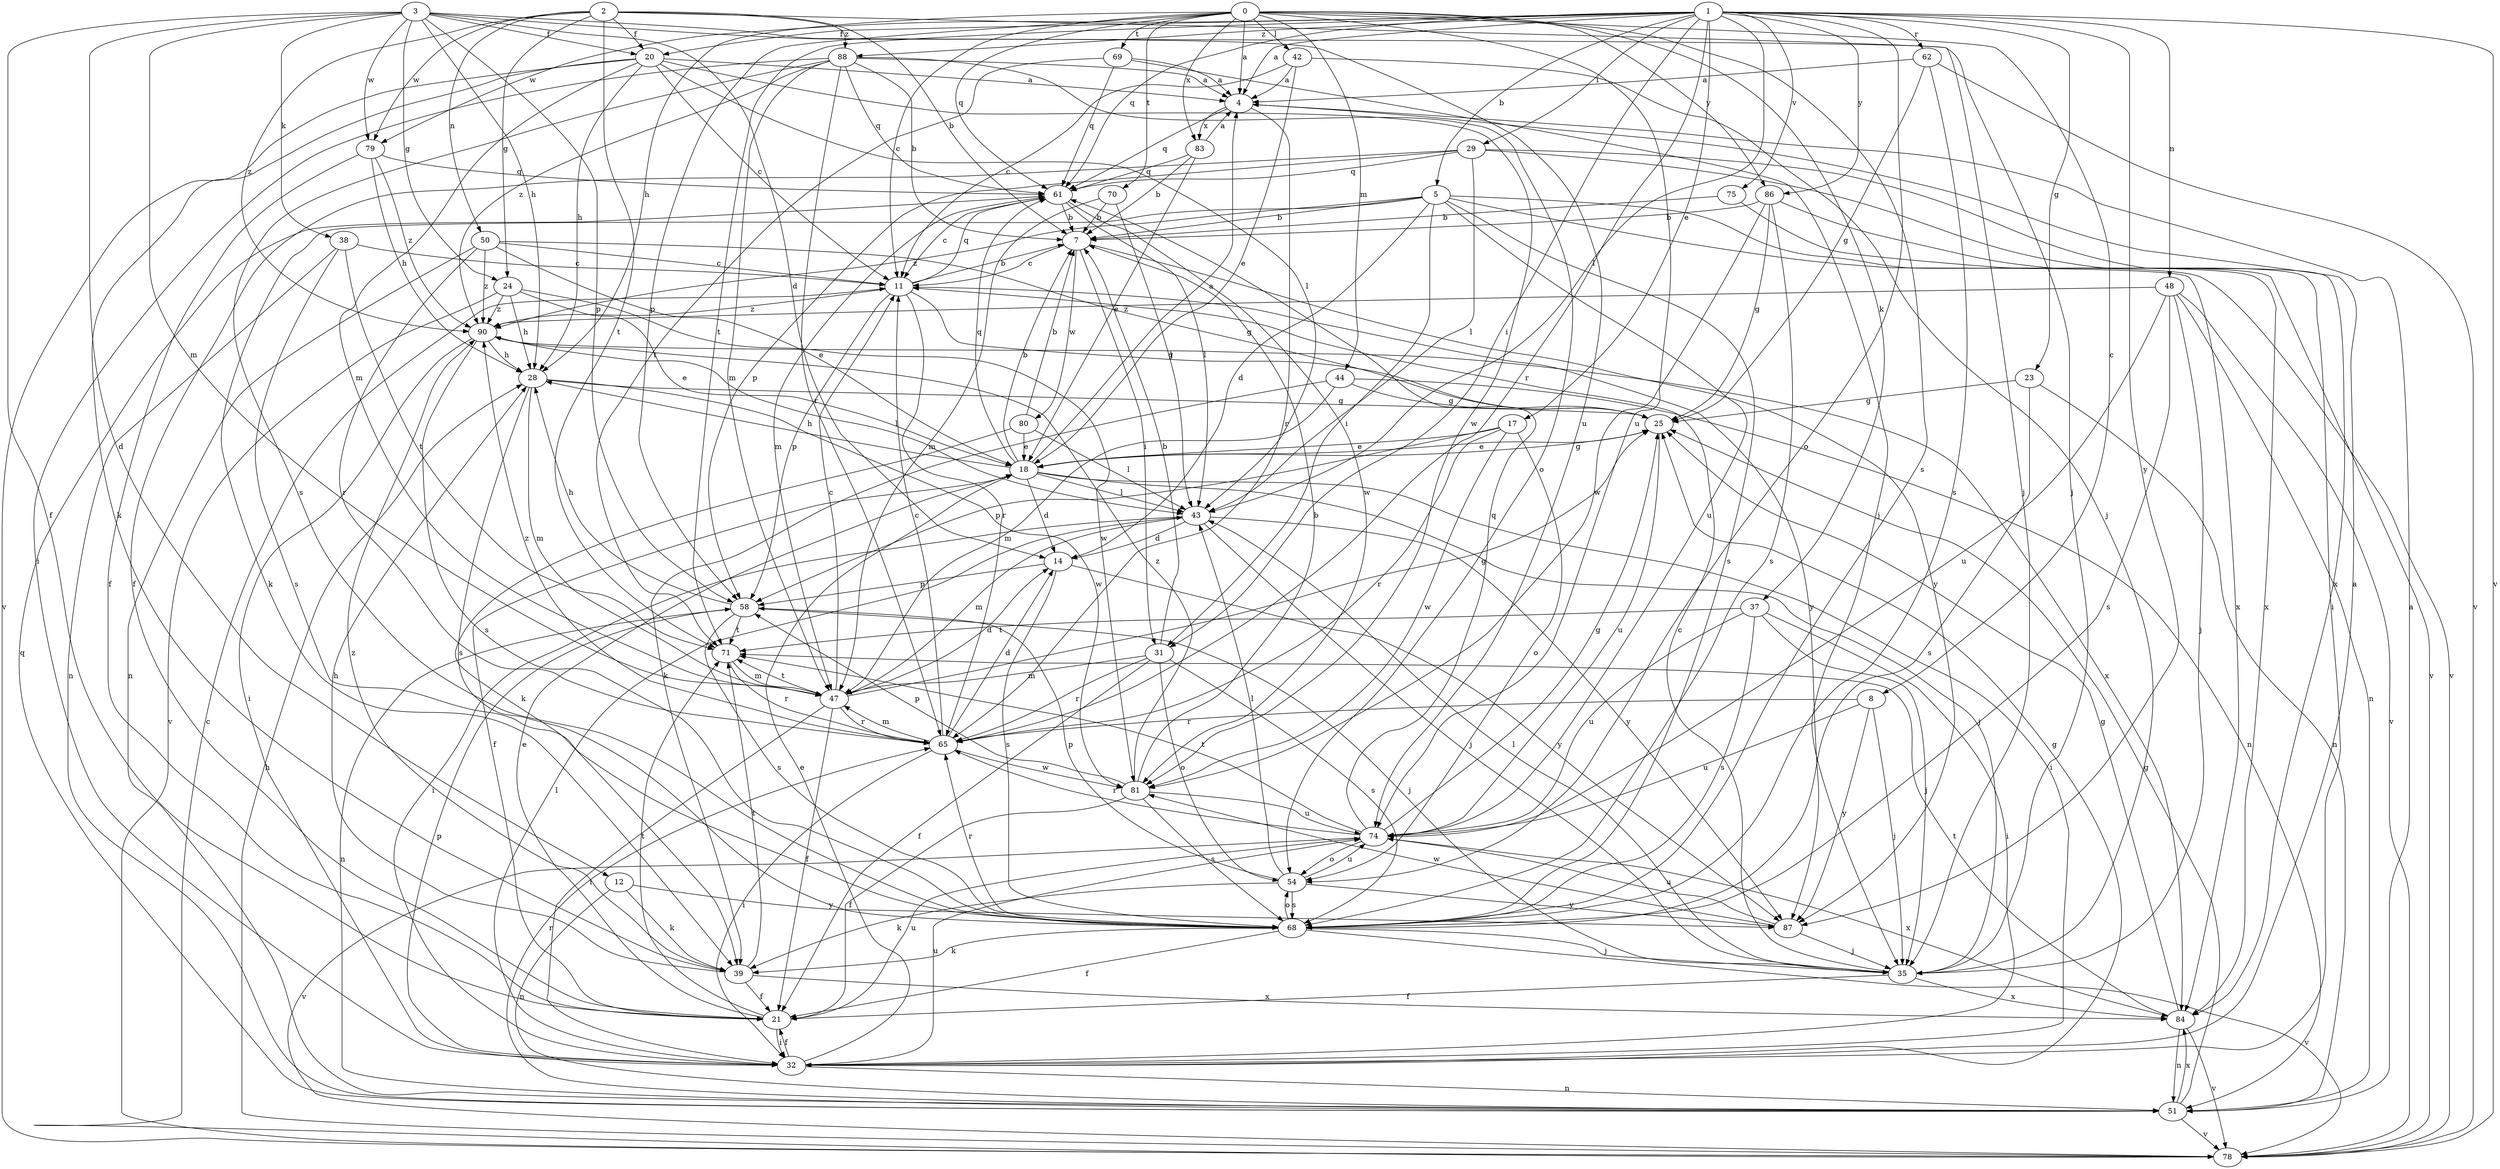 strict digraph  {
0;
1;
2;
3;
4;
5;
7;
8;
11;
12;
14;
17;
18;
20;
21;
23;
24;
25;
28;
29;
31;
32;
35;
37;
38;
39;
42;
43;
44;
47;
48;
50;
51;
54;
58;
61;
62;
65;
68;
69;
70;
71;
74;
75;
78;
79;
80;
81;
83;
84;
86;
87;
88;
90;
0 -> 4  [label=a];
0 -> 8  [label=c];
0 -> 11  [label=c];
0 -> 28  [label=h];
0 -> 37  [label=k];
0 -> 42  [label=l];
0 -> 44  [label=m];
0 -> 58  [label=p];
0 -> 61  [label=q];
0 -> 68  [label=s];
0 -> 69  [label=t];
0 -> 70  [label=t];
0 -> 74  [label=u];
0 -> 83  [label=x];
0 -> 86  [label=y];
1 -> 4  [label=a];
1 -> 5  [label=b];
1 -> 17  [label=e];
1 -> 20  [label=f];
1 -> 23  [label=g];
1 -> 29  [label=i];
1 -> 31  [label=i];
1 -> 43  [label=l];
1 -> 48  [label=n];
1 -> 54  [label=o];
1 -> 61  [label=q];
1 -> 62  [label=r];
1 -> 65  [label=r];
1 -> 71  [label=t];
1 -> 75  [label=v];
1 -> 78  [label=v];
1 -> 79  [label=w];
1 -> 86  [label=y];
1 -> 87  [label=y];
1 -> 88  [label=z];
2 -> 7  [label=b];
2 -> 20  [label=f];
2 -> 24  [label=g];
2 -> 35  [label=j];
2 -> 50  [label=n];
2 -> 71  [label=t];
2 -> 79  [label=w];
2 -> 88  [label=z];
2 -> 90  [label=z];
3 -> 12  [label=d];
3 -> 14  [label=d];
3 -> 20  [label=f];
3 -> 21  [label=f];
3 -> 24  [label=g];
3 -> 28  [label=h];
3 -> 35  [label=j];
3 -> 38  [label=k];
3 -> 47  [label=m];
3 -> 58  [label=p];
3 -> 74  [label=u];
3 -> 79  [label=w];
4 -> 61  [label=q];
4 -> 65  [label=r];
4 -> 83  [label=x];
5 -> 7  [label=b];
5 -> 14  [label=d];
5 -> 31  [label=i];
5 -> 39  [label=k];
5 -> 68  [label=s];
5 -> 74  [label=u];
5 -> 78  [label=v];
5 -> 84  [label=x];
5 -> 90  [label=z];
7 -> 11  [label=c];
7 -> 31  [label=i];
7 -> 80  [label=w];
7 -> 87  [label=y];
8 -> 35  [label=j];
8 -> 65  [label=r];
8 -> 74  [label=u];
8 -> 87  [label=y];
11 -> 7  [label=b];
11 -> 25  [label=g];
11 -> 58  [label=p];
11 -> 61  [label=q];
11 -> 65  [label=r];
11 -> 87  [label=y];
11 -> 90  [label=z];
12 -> 39  [label=k];
12 -> 51  [label=n];
12 -> 87  [label=y];
14 -> 58  [label=p];
14 -> 68  [label=s];
14 -> 87  [label=y];
17 -> 18  [label=e];
17 -> 54  [label=o];
17 -> 58  [label=p];
17 -> 65  [label=r];
17 -> 81  [label=w];
18 -> 4  [label=a];
18 -> 7  [label=b];
18 -> 14  [label=d];
18 -> 21  [label=f];
18 -> 25  [label=g];
18 -> 28  [label=h];
18 -> 32  [label=i];
18 -> 35  [label=j];
18 -> 43  [label=l];
18 -> 61  [label=q];
20 -> 4  [label=a];
20 -> 11  [label=c];
20 -> 28  [label=h];
20 -> 39  [label=k];
20 -> 43  [label=l];
20 -> 47  [label=m];
20 -> 78  [label=v];
20 -> 81  [label=w];
21 -> 18  [label=e];
21 -> 32  [label=i];
21 -> 71  [label=t];
21 -> 74  [label=u];
23 -> 25  [label=g];
23 -> 51  [label=n];
23 -> 68  [label=s];
24 -> 18  [label=e];
24 -> 28  [label=h];
24 -> 78  [label=v];
24 -> 81  [label=w];
24 -> 90  [label=z];
25 -> 18  [label=e];
25 -> 74  [label=u];
28 -> 25  [label=g];
28 -> 47  [label=m];
28 -> 68  [label=s];
28 -> 81  [label=w];
29 -> 21  [label=f];
29 -> 32  [label=i];
29 -> 43  [label=l];
29 -> 58  [label=p];
29 -> 61  [label=q];
29 -> 84  [label=x];
31 -> 7  [label=b];
31 -> 21  [label=f];
31 -> 47  [label=m];
31 -> 54  [label=o];
31 -> 65  [label=r];
31 -> 68  [label=s];
32 -> 4  [label=a];
32 -> 18  [label=e];
32 -> 21  [label=f];
32 -> 25  [label=g];
32 -> 43  [label=l];
32 -> 51  [label=n];
32 -> 58  [label=p];
32 -> 74  [label=u];
35 -> 11  [label=c];
35 -> 21  [label=f];
35 -> 43  [label=l];
35 -> 84  [label=x];
37 -> 32  [label=i];
37 -> 35  [label=j];
37 -> 68  [label=s];
37 -> 71  [label=t];
37 -> 74  [label=u];
38 -> 11  [label=c];
38 -> 51  [label=n];
38 -> 68  [label=s];
38 -> 71  [label=t];
39 -> 21  [label=f];
39 -> 28  [label=h];
39 -> 71  [label=t];
39 -> 84  [label=x];
39 -> 90  [label=z];
42 -> 4  [label=a];
42 -> 11  [label=c];
42 -> 18  [label=e];
42 -> 35  [label=j];
43 -> 14  [label=d];
43 -> 32  [label=i];
43 -> 35  [label=j];
43 -> 47  [label=m];
43 -> 87  [label=y];
44 -> 25  [label=g];
44 -> 39  [label=k];
44 -> 47  [label=m];
44 -> 51  [label=n];
47 -> 11  [label=c];
47 -> 14  [label=d];
47 -> 21  [label=f];
47 -> 25  [label=g];
47 -> 32  [label=i];
47 -> 65  [label=r];
47 -> 71  [label=t];
48 -> 35  [label=j];
48 -> 51  [label=n];
48 -> 68  [label=s];
48 -> 74  [label=u];
48 -> 78  [label=v];
48 -> 90  [label=z];
50 -> 11  [label=c];
50 -> 18  [label=e];
50 -> 25  [label=g];
50 -> 51  [label=n];
50 -> 65  [label=r];
50 -> 90  [label=z];
51 -> 4  [label=a];
51 -> 25  [label=g];
51 -> 61  [label=q];
51 -> 65  [label=r];
51 -> 78  [label=v];
51 -> 84  [label=x];
54 -> 39  [label=k];
54 -> 43  [label=l];
54 -> 58  [label=p];
54 -> 68  [label=s];
54 -> 74  [label=u];
54 -> 87  [label=y];
58 -> 28  [label=h];
58 -> 35  [label=j];
58 -> 51  [label=n];
58 -> 68  [label=s];
58 -> 71  [label=t];
61 -> 7  [label=b];
61 -> 11  [label=c];
61 -> 43  [label=l];
61 -> 47  [label=m];
61 -> 81  [label=w];
62 -> 4  [label=a];
62 -> 25  [label=g];
62 -> 68  [label=s];
62 -> 78  [label=v];
65 -> 11  [label=c];
65 -> 14  [label=d];
65 -> 32  [label=i];
65 -> 47  [label=m];
65 -> 81  [label=w];
65 -> 90  [label=z];
68 -> 21  [label=f];
68 -> 35  [label=j];
68 -> 39  [label=k];
68 -> 54  [label=o];
68 -> 65  [label=r];
68 -> 78  [label=v];
69 -> 4  [label=a];
69 -> 35  [label=j];
69 -> 61  [label=q];
69 -> 71  [label=t];
70 -> 7  [label=b];
70 -> 43  [label=l];
70 -> 47  [label=m];
71 -> 47  [label=m];
71 -> 65  [label=r];
74 -> 25  [label=g];
74 -> 54  [label=o];
74 -> 61  [label=q];
74 -> 65  [label=r];
74 -> 71  [label=t];
74 -> 78  [label=v];
74 -> 84  [label=x];
75 -> 7  [label=b];
75 -> 84  [label=x];
78 -> 11  [label=c];
78 -> 28  [label=h];
79 -> 21  [label=f];
79 -> 28  [label=h];
79 -> 61  [label=q];
79 -> 90  [label=z];
80 -> 7  [label=b];
80 -> 18  [label=e];
80 -> 39  [label=k];
80 -> 43  [label=l];
81 -> 7  [label=b];
81 -> 21  [label=f];
81 -> 58  [label=p];
81 -> 68  [label=s];
81 -> 74  [label=u];
81 -> 90  [label=z];
83 -> 4  [label=a];
83 -> 7  [label=b];
83 -> 18  [label=e];
83 -> 61  [label=q];
84 -> 25  [label=g];
84 -> 51  [label=n];
84 -> 71  [label=t];
84 -> 78  [label=v];
86 -> 7  [label=b];
86 -> 25  [label=g];
86 -> 68  [label=s];
86 -> 78  [label=v];
86 -> 81  [label=w];
87 -> 35  [label=j];
87 -> 74  [label=u];
87 -> 81  [label=w];
88 -> 4  [label=a];
88 -> 7  [label=b];
88 -> 32  [label=i];
88 -> 47  [label=m];
88 -> 54  [label=o];
88 -> 61  [label=q];
88 -> 65  [label=r];
88 -> 68  [label=s];
88 -> 90  [label=z];
90 -> 28  [label=h];
90 -> 32  [label=i];
90 -> 43  [label=l];
90 -> 68  [label=s];
90 -> 84  [label=x];
}
